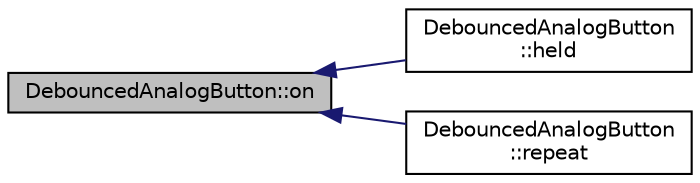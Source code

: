 digraph "DebouncedAnalogButton::on"
{
  edge [fontname="Helvetica",fontsize="10",labelfontname="Helvetica",labelfontsize="10"];
  node [fontname="Helvetica",fontsize="10",shape=record];
  rankdir="LR";
  Node8 [label="DebouncedAnalogButton::on",height=0.2,width=0.4,color="black", fillcolor="grey75", style="filled", fontcolor="black"];
  Node8 -> Node9 [dir="back",color="midnightblue",fontsize="10",style="solid",fontname="Helvetica"];
  Node9 [label="DebouncedAnalogButton\l::held",height=0.2,width=0.4,color="black", fillcolor="white", style="filled",URL="$classDebouncedAnalogButton.html#a3cf241b321eb5760ba445b4228013a90"];
  Node8 -> Node10 [dir="back",color="midnightblue",fontsize="10",style="solid",fontname="Helvetica"];
  Node10 [label="DebouncedAnalogButton\l::repeat",height=0.2,width=0.4,color="black", fillcolor="white", style="filled",URL="$classDebouncedAnalogButton.html#a3ef489c7c3fadc4c7f5d1d307c8b3995"];
}
